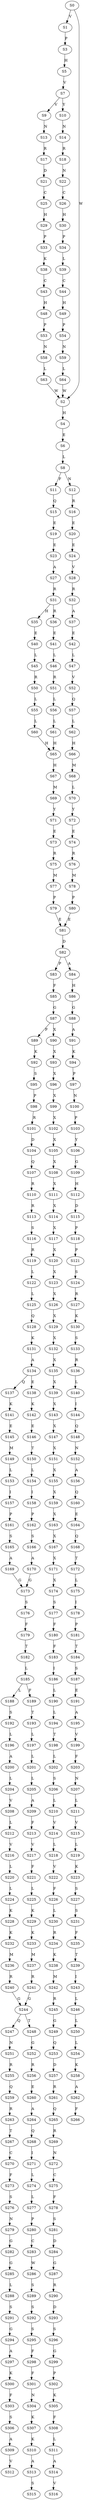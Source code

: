 strict digraph  {
	S0 -> S1 [ label = V ];
	S0 -> S2 [ label = W ];
	S1 -> S3 [ label = P ];
	S2 -> S4 [ label = H ];
	S3 -> S5 [ label = H ];
	S4 -> S6 [ label = E ];
	S5 -> S7 [ label = V ];
	S6 -> S8 [ label = L ];
	S7 -> S9 [ label = V ];
	S7 -> S10 [ label = Y ];
	S8 -> S11 [ label = F ];
	S8 -> S12 [ label = N ];
	S9 -> S13 [ label = N ];
	S10 -> S14 [ label = N ];
	S11 -> S15 [ label = Q ];
	S12 -> S16 [ label = R ];
	S13 -> S17 [ label = R ];
	S14 -> S18 [ label = R ];
	S15 -> S19 [ label = E ];
	S16 -> S20 [ label = E ];
	S17 -> S21 [ label = D ];
	S18 -> S22 [ label = N ];
	S19 -> S23 [ label = E ];
	S20 -> S24 [ label = E ];
	S21 -> S25 [ label = C ];
	S22 -> S26 [ label = C ];
	S23 -> S27 [ label = A ];
	S24 -> S28 [ label = V ];
	S25 -> S29 [ label = H ];
	S26 -> S30 [ label = H ];
	S27 -> S31 [ label = R ];
	S28 -> S32 [ label = R ];
	S29 -> S33 [ label = P ];
	S30 -> S34 [ label = P ];
	S31 -> S35 [ label = H ];
	S31 -> S36 [ label = R ];
	S32 -> S37 [ label = A ];
	S33 -> S38 [ label = K ];
	S34 -> S39 [ label = L ];
	S35 -> S40 [ label = E ];
	S36 -> S41 [ label = E ];
	S37 -> S42 [ label = E ];
	S38 -> S43 [ label = C ];
	S39 -> S44 [ label = C ];
	S40 -> S45 [ label = L ];
	S41 -> S46 [ label = L ];
	S42 -> S47 [ label = L ];
	S43 -> S48 [ label = H ];
	S44 -> S49 [ label = H ];
	S45 -> S50 [ label = R ];
	S46 -> S51 [ label = R ];
	S47 -> S52 [ label = V ];
	S48 -> S53 [ label = P ];
	S49 -> S54 [ label = P ];
	S50 -> S55 [ label = L ];
	S51 -> S56 [ label = L ];
	S52 -> S57 [ label = Q ];
	S53 -> S58 [ label = N ];
	S54 -> S59 [ label = N ];
	S55 -> S60 [ label = L ];
	S56 -> S61 [ label = L ];
	S57 -> S62 [ label = L ];
	S58 -> S63 [ label = L ];
	S59 -> S64 [ label = L ];
	S60 -> S65 [ label = H ];
	S61 -> S65 [ label = H ];
	S62 -> S66 [ label = H ];
	S63 -> S2 [ label = W ];
	S64 -> S2 [ label = W ];
	S65 -> S67 [ label = H ];
	S66 -> S68 [ label = M ];
	S67 -> S69 [ label = M ];
	S68 -> S70 [ label = L ];
	S69 -> S71 [ label = Y ];
	S70 -> S72 [ label = Y ];
	S71 -> S73 [ label = E ];
	S72 -> S74 [ label = E ];
	S73 -> S75 [ label = R ];
	S74 -> S76 [ label = R ];
	S75 -> S77 [ label = M ];
	S76 -> S78 [ label = M ];
	S77 -> S79 [ label = P ];
	S78 -> S80 [ label = P ];
	S79 -> S81 [ label = E ];
	S80 -> S81 [ label = E ];
	S81 -> S82 [ label = D ];
	S82 -> S83 [ label = P ];
	S82 -> S84 [ label = A ];
	S83 -> S85 [ label = F ];
	S84 -> S86 [ label = H ];
	S85 -> S87 [ label = G ];
	S86 -> S88 [ label = G ];
	S87 -> S89 [ label = P ];
	S87 -> S90 [ label = X ];
	S88 -> S91 [ label = A ];
	S89 -> S92 [ label = K ];
	S90 -> S93 [ label = X ];
	S91 -> S94 [ label = K ];
	S92 -> S95 [ label = S ];
	S93 -> S96 [ label = X ];
	S94 -> S97 [ label = P ];
	S95 -> S98 [ label = P ];
	S96 -> S99 [ label = X ];
	S97 -> S100 [ label = N ];
	S98 -> S101 [ label = R ];
	S99 -> S102 [ label = X ];
	S100 -> S103 [ label = P ];
	S101 -> S104 [ label = D ];
	S102 -> S105 [ label = X ];
	S103 -> S106 [ label = Y ];
	S104 -> S107 [ label = Q ];
	S105 -> S108 [ label = X ];
	S106 -> S109 [ label = G ];
	S107 -> S110 [ label = R ];
	S108 -> S111 [ label = X ];
	S109 -> S112 [ label = H ];
	S110 -> S113 [ label = R ];
	S111 -> S114 [ label = X ];
	S112 -> S115 [ label = D ];
	S113 -> S116 [ label = S ];
	S114 -> S117 [ label = X ];
	S115 -> S118 [ label = P ];
	S116 -> S119 [ label = R ];
	S117 -> S120 [ label = X ];
	S118 -> S121 [ label = P ];
	S119 -> S122 [ label = L ];
	S120 -> S123 [ label = X ];
	S121 -> S124 [ label = S ];
	S122 -> S125 [ label = L ];
	S123 -> S126 [ label = X ];
	S124 -> S127 [ label = R ];
	S125 -> S128 [ label = Q ];
	S126 -> S129 [ label = X ];
	S127 -> S130 [ label = K ];
	S128 -> S131 [ label = K ];
	S129 -> S132 [ label = X ];
	S130 -> S133 [ label = S ];
	S131 -> S134 [ label = A ];
	S132 -> S135 [ label = X ];
	S133 -> S136 [ label = R ];
	S134 -> S137 [ label = Q ];
	S134 -> S138 [ label = E ];
	S135 -> S139 [ label = X ];
	S136 -> S140 [ label = L ];
	S137 -> S141 [ label = K ];
	S138 -> S142 [ label = K ];
	S139 -> S143 [ label = X ];
	S140 -> S144 [ label = I ];
	S141 -> S145 [ label = E ];
	S142 -> S146 [ label = E ];
	S143 -> S147 [ label = X ];
	S144 -> S148 [ label = Q ];
	S145 -> S149 [ label = M ];
	S146 -> S150 [ label = T ];
	S147 -> S151 [ label = X ];
	S148 -> S152 [ label = N ];
	S149 -> S153 [ label = L ];
	S150 -> S154 [ label = L ];
	S151 -> S155 [ label = X ];
	S152 -> S156 [ label = A ];
	S153 -> S157 [ label = I ];
	S154 -> S158 [ label = I ];
	S155 -> S159 [ label = X ];
	S156 -> S160 [ label = Q ];
	S157 -> S161 [ label = P ];
	S158 -> S162 [ label = P ];
	S159 -> S163 [ label = X ];
	S160 -> S164 [ label = E ];
	S161 -> S165 [ label = S ];
	S162 -> S166 [ label = S ];
	S163 -> S167 [ label = X ];
	S164 -> S168 [ label = Q ];
	S165 -> S169 [ label = A ];
	S166 -> S170 [ label = A ];
	S167 -> S171 [ label = X ];
	S168 -> S172 [ label = T ];
	S169 -> S173 [ label = G ];
	S170 -> S173 [ label = G ];
	S171 -> S174 [ label = X ];
	S172 -> S175 [ label = L ];
	S173 -> S176 [ label = S ];
	S174 -> S177 [ label = S ];
	S175 -> S178 [ label = I ];
	S176 -> S179 [ label = F ];
	S177 -> S180 [ label = F ];
	S178 -> S181 [ label = P ];
	S179 -> S182 [ label = T ];
	S180 -> S183 [ label = F ];
	S181 -> S184 [ label = T ];
	S182 -> S185 [ label = L ];
	S183 -> S186 [ label = I ];
	S184 -> S187 [ label = S ];
	S185 -> S188 [ label = L ];
	S185 -> S189 [ label = F ];
	S186 -> S190 [ label = L ];
	S187 -> S191 [ label = E ];
	S188 -> S192 [ label = S ];
	S189 -> S193 [ label = T ];
	S190 -> S194 [ label = L ];
	S191 -> S195 [ label = A ];
	S192 -> S196 [ label = L ];
	S193 -> S197 [ label = L ];
	S194 -> S198 [ label = T ];
	S195 -> S199 [ label = V ];
	S196 -> S200 [ label = A ];
	S197 -> S201 [ label = L ];
	S198 -> S202 [ label = L ];
	S199 -> S203 [ label = F ];
	S200 -> S204 [ label = L ];
	S201 -> S205 [ label = L ];
	S202 -> S206 [ label = S ];
	S203 -> S207 [ label = N ];
	S204 -> S208 [ label = V ];
	S205 -> S209 [ label = A ];
	S206 -> S210 [ label = L ];
	S207 -> S211 [ label = L ];
	S208 -> S212 [ label = L ];
	S209 -> S213 [ label = F ];
	S210 -> S214 [ label = V ];
	S211 -> S215 [ label = V ];
	S212 -> S216 [ label = V ];
	S213 -> S217 [ label = V ];
	S214 -> S218 [ label = L ];
	S215 -> S219 [ label = L ];
	S216 -> S220 [ label = L ];
	S217 -> S221 [ label = F ];
	S218 -> S222 [ label = V ];
	S219 -> S223 [ label = K ];
	S220 -> S224 [ label = L ];
	S221 -> S225 [ label = L ];
	S222 -> S226 [ label = F ];
	S223 -> S227 [ label = S ];
	S224 -> S228 [ label = K ];
	S225 -> S229 [ label = K ];
	S226 -> S230 [ label = L ];
	S227 -> S231 [ label = S ];
	S228 -> S232 [ label = K ];
	S229 -> S233 [ label = K ];
	S230 -> S234 [ label = R ];
	S231 -> S235 [ label = F ];
	S232 -> S236 [ label = M ];
	S233 -> S237 [ label = M ];
	S234 -> S238 [ label = K ];
	S235 -> S239 [ label = T ];
	S236 -> S240 [ label = R ];
	S237 -> S241 [ label = R ];
	S238 -> S242 [ label = M ];
	S239 -> S243 [ label = I ];
	S240 -> S244 [ label = G ];
	S241 -> S244 [ label = G ];
	S242 -> S245 [ label = R ];
	S243 -> S246 [ label = L ];
	S244 -> S247 [ label = Q ];
	S244 -> S248 [ label = T ];
	S245 -> S249 [ label = G ];
	S246 -> S250 [ label = L ];
	S247 -> S251 [ label = N ];
	S248 -> S252 [ label = G ];
	S249 -> S253 [ label = Q ];
	S250 -> S254 [ label = L ];
	S251 -> S255 [ label = R ];
	S252 -> S256 [ label = R ];
	S253 -> S257 [ label = D ];
	S254 -> S258 [ label = K ];
	S255 -> S259 [ label = Q ];
	S256 -> S260 [ label = E ];
	S257 -> S261 [ label = R ];
	S258 -> S262 [ label = A ];
	S259 -> S263 [ label = R ];
	S260 -> S264 [ label = A ];
	S261 -> S265 [ label = Q ];
	S262 -> S266 [ label = F ];
	S263 -> S267 [ label = T ];
	S264 -> S268 [ label = Q ];
	S265 -> S269 [ label = R ];
	S267 -> S270 [ label = C ];
	S268 -> S271 [ label = I ];
	S269 -> S272 [ label = N ];
	S270 -> S273 [ label = F ];
	S271 -> S274 [ label = L ];
	S272 -> S275 [ label = C ];
	S273 -> S276 [ label = S ];
	S274 -> S277 [ label = L ];
	S275 -> S278 [ label = F ];
	S276 -> S279 [ label = N ];
	S277 -> S280 [ label = P ];
	S278 -> S281 [ label = S ];
	S279 -> S282 [ label = G ];
	S280 -> S283 [ label = C ];
	S281 -> S284 [ label = D ];
	S282 -> S285 [ label = G ];
	S283 -> S286 [ label = W ];
	S284 -> S287 [ label = G ];
	S285 -> S288 [ label = L ];
	S286 -> S289 [ label = S ];
	S287 -> S290 [ label = R ];
	S288 -> S291 [ label = S ];
	S289 -> S292 [ label = S ];
	S290 -> S293 [ label = D ];
	S291 -> S294 [ label = G ];
	S292 -> S295 [ label = S ];
	S293 -> S296 [ label = S ];
	S294 -> S297 [ label = A ];
	S295 -> S298 [ label = F ];
	S296 -> S299 [ label = G ];
	S297 -> S300 [ label = K ];
	S298 -> S301 [ label = F ];
	S299 -> S302 [ label = P ];
	S300 -> S303 [ label = F ];
	S301 -> S304 [ label = N ];
	S302 -> S305 [ label = K ];
	S303 -> S306 [ label = S ];
	S304 -> S307 [ label = K ];
	S305 -> S308 [ label = F ];
	S306 -> S309 [ label = A ];
	S307 -> S310 [ label = K ];
	S308 -> S311 [ label = L ];
	S309 -> S312 [ label = V ];
	S310 -> S313 [ label = A ];
	S311 -> S314 [ label = A ];
	S313 -> S315 [ label = S ];
	S314 -> S316 [ label = V ];
}
